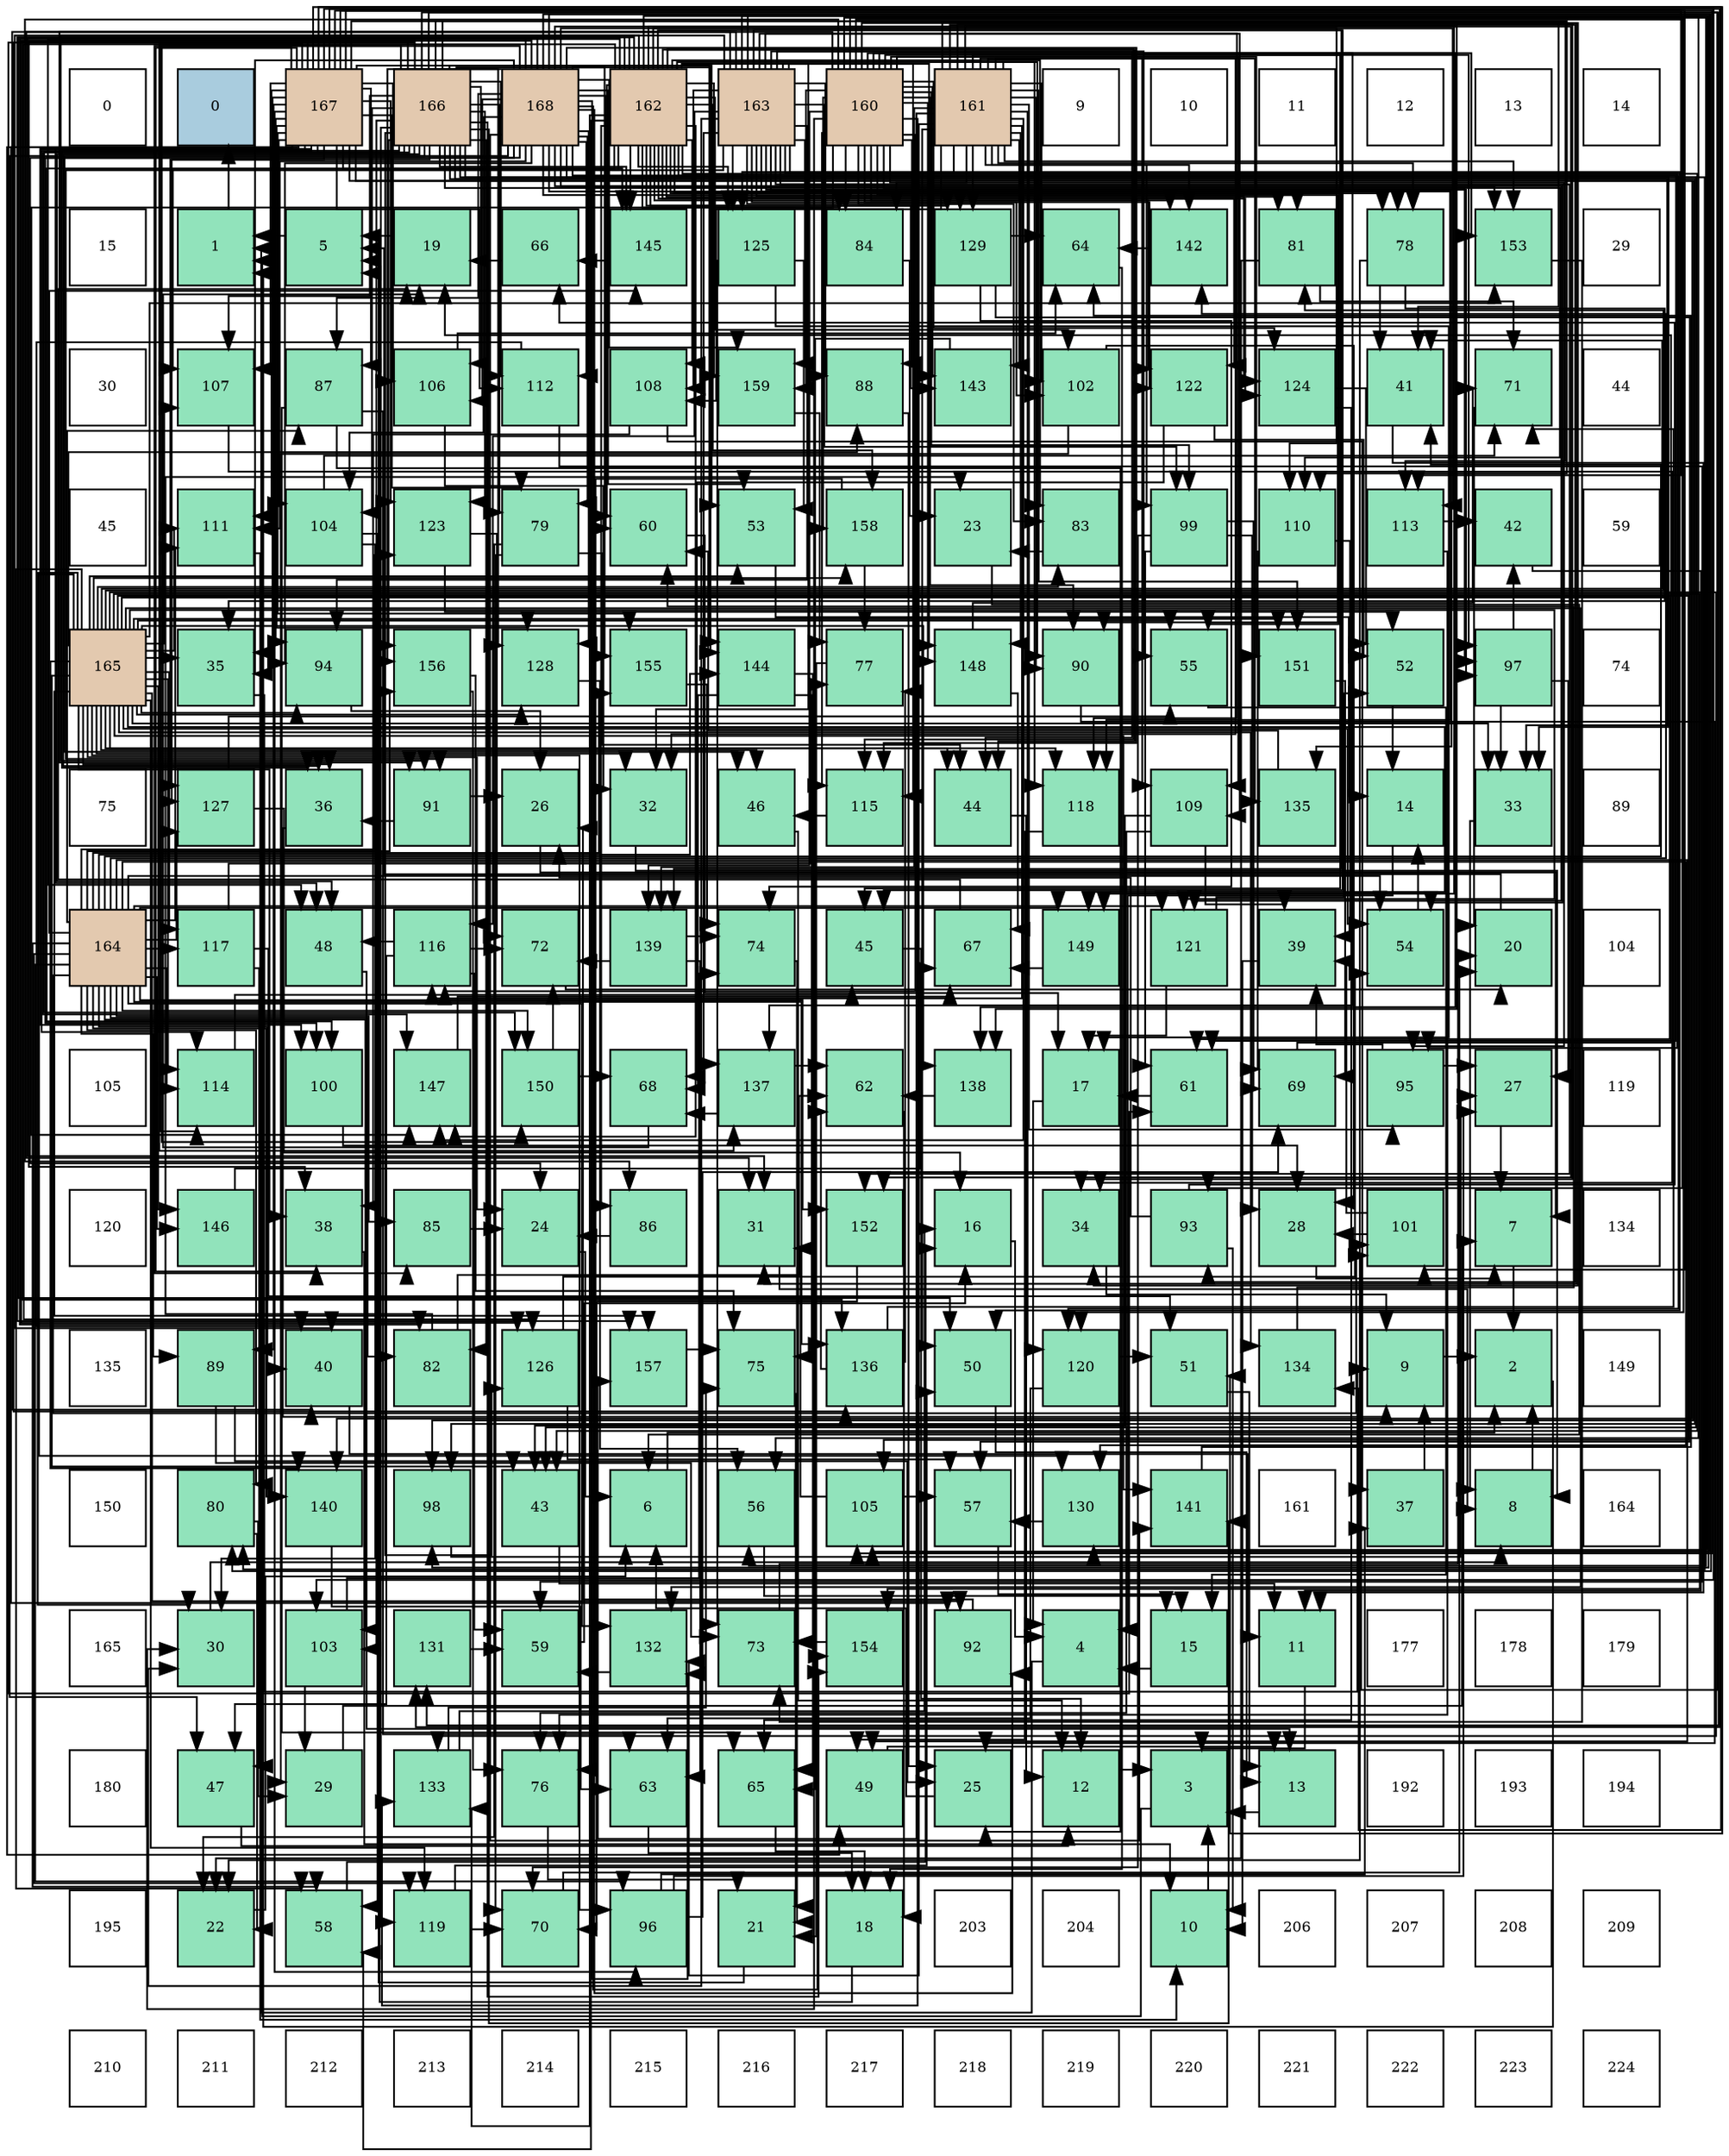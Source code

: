 digraph layout{
 rankdir=TB;
 splines=ortho;
 node [style=filled shape=square fixedsize=true width=0.6];
0[label="0", fontsize=8, fillcolor="#ffffff"];
1[label="0", fontsize=8, fillcolor="#a9ccde"];
2[label="167", fontsize=8, fillcolor="#e3c9af"];
3[label="166", fontsize=8, fillcolor="#e3c9af"];
4[label="168", fontsize=8, fillcolor="#e3c9af"];
5[label="162", fontsize=8, fillcolor="#e3c9af"];
6[label="163", fontsize=8, fillcolor="#e3c9af"];
7[label="160", fontsize=8, fillcolor="#e3c9af"];
8[label="161", fontsize=8, fillcolor="#e3c9af"];
9[label="9", fontsize=8, fillcolor="#ffffff"];
10[label="10", fontsize=8, fillcolor="#ffffff"];
11[label="11", fontsize=8, fillcolor="#ffffff"];
12[label="12", fontsize=8, fillcolor="#ffffff"];
13[label="13", fontsize=8, fillcolor="#ffffff"];
14[label="14", fontsize=8, fillcolor="#ffffff"];
15[label="15", fontsize=8, fillcolor="#ffffff"];
16[label="1", fontsize=8, fillcolor="#91e3bb"];
17[label="5", fontsize=8, fillcolor="#91e3bb"];
18[label="19", fontsize=8, fillcolor="#91e3bb"];
19[label="66", fontsize=8, fillcolor="#91e3bb"];
20[label="145", fontsize=8, fillcolor="#91e3bb"];
21[label="125", fontsize=8, fillcolor="#91e3bb"];
22[label="84", fontsize=8, fillcolor="#91e3bb"];
23[label="129", fontsize=8, fillcolor="#91e3bb"];
24[label="64", fontsize=8, fillcolor="#91e3bb"];
25[label="142", fontsize=8, fillcolor="#91e3bb"];
26[label="81", fontsize=8, fillcolor="#91e3bb"];
27[label="78", fontsize=8, fillcolor="#91e3bb"];
28[label="153", fontsize=8, fillcolor="#91e3bb"];
29[label="29", fontsize=8, fillcolor="#ffffff"];
30[label="30", fontsize=8, fillcolor="#ffffff"];
31[label="107", fontsize=8, fillcolor="#91e3bb"];
32[label="87", fontsize=8, fillcolor="#91e3bb"];
33[label="106", fontsize=8, fillcolor="#91e3bb"];
34[label="112", fontsize=8, fillcolor="#91e3bb"];
35[label="108", fontsize=8, fillcolor="#91e3bb"];
36[label="159", fontsize=8, fillcolor="#91e3bb"];
37[label="88", fontsize=8, fillcolor="#91e3bb"];
38[label="143", fontsize=8, fillcolor="#91e3bb"];
39[label="102", fontsize=8, fillcolor="#91e3bb"];
40[label="122", fontsize=8, fillcolor="#91e3bb"];
41[label="124", fontsize=8, fillcolor="#91e3bb"];
42[label="41", fontsize=8, fillcolor="#91e3bb"];
43[label="71", fontsize=8, fillcolor="#91e3bb"];
44[label="44", fontsize=8, fillcolor="#ffffff"];
45[label="45", fontsize=8, fillcolor="#ffffff"];
46[label="111", fontsize=8, fillcolor="#91e3bb"];
47[label="104", fontsize=8, fillcolor="#91e3bb"];
48[label="123", fontsize=8, fillcolor="#91e3bb"];
49[label="79", fontsize=8, fillcolor="#91e3bb"];
50[label="60", fontsize=8, fillcolor="#91e3bb"];
51[label="53", fontsize=8, fillcolor="#91e3bb"];
52[label="158", fontsize=8, fillcolor="#91e3bb"];
53[label="23", fontsize=8, fillcolor="#91e3bb"];
54[label="83", fontsize=8, fillcolor="#91e3bb"];
55[label="99", fontsize=8, fillcolor="#91e3bb"];
56[label="110", fontsize=8, fillcolor="#91e3bb"];
57[label="113", fontsize=8, fillcolor="#91e3bb"];
58[label="42", fontsize=8, fillcolor="#91e3bb"];
59[label="59", fontsize=8, fillcolor="#ffffff"];
60[label="165", fontsize=8, fillcolor="#e3c9af"];
61[label="35", fontsize=8, fillcolor="#91e3bb"];
62[label="94", fontsize=8, fillcolor="#91e3bb"];
63[label="156", fontsize=8, fillcolor="#91e3bb"];
64[label="128", fontsize=8, fillcolor="#91e3bb"];
65[label="155", fontsize=8, fillcolor="#91e3bb"];
66[label="144", fontsize=8, fillcolor="#91e3bb"];
67[label="77", fontsize=8, fillcolor="#91e3bb"];
68[label="148", fontsize=8, fillcolor="#91e3bb"];
69[label="90", fontsize=8, fillcolor="#91e3bb"];
70[label="55", fontsize=8, fillcolor="#91e3bb"];
71[label="151", fontsize=8, fillcolor="#91e3bb"];
72[label="52", fontsize=8, fillcolor="#91e3bb"];
73[label="97", fontsize=8, fillcolor="#91e3bb"];
74[label="74", fontsize=8, fillcolor="#ffffff"];
75[label="75", fontsize=8, fillcolor="#ffffff"];
76[label="127", fontsize=8, fillcolor="#91e3bb"];
77[label="36", fontsize=8, fillcolor="#91e3bb"];
78[label="91", fontsize=8, fillcolor="#91e3bb"];
79[label="26", fontsize=8, fillcolor="#91e3bb"];
80[label="32", fontsize=8, fillcolor="#91e3bb"];
81[label="46", fontsize=8, fillcolor="#91e3bb"];
82[label="115", fontsize=8, fillcolor="#91e3bb"];
83[label="44", fontsize=8, fillcolor="#91e3bb"];
84[label="118", fontsize=8, fillcolor="#91e3bb"];
85[label="109", fontsize=8, fillcolor="#91e3bb"];
86[label="135", fontsize=8, fillcolor="#91e3bb"];
87[label="14", fontsize=8, fillcolor="#91e3bb"];
88[label="33", fontsize=8, fillcolor="#91e3bb"];
89[label="89", fontsize=8, fillcolor="#ffffff"];
90[label="164", fontsize=8, fillcolor="#e3c9af"];
91[label="117", fontsize=8, fillcolor="#91e3bb"];
92[label="48", fontsize=8, fillcolor="#91e3bb"];
93[label="116", fontsize=8, fillcolor="#91e3bb"];
94[label="72", fontsize=8, fillcolor="#91e3bb"];
95[label="139", fontsize=8, fillcolor="#91e3bb"];
96[label="74", fontsize=8, fillcolor="#91e3bb"];
97[label="45", fontsize=8, fillcolor="#91e3bb"];
98[label="67", fontsize=8, fillcolor="#91e3bb"];
99[label="149", fontsize=8, fillcolor="#91e3bb"];
100[label="121", fontsize=8, fillcolor="#91e3bb"];
101[label="39", fontsize=8, fillcolor="#91e3bb"];
102[label="54", fontsize=8, fillcolor="#91e3bb"];
103[label="20", fontsize=8, fillcolor="#91e3bb"];
104[label="104", fontsize=8, fillcolor="#ffffff"];
105[label="105", fontsize=8, fillcolor="#ffffff"];
106[label="114", fontsize=8, fillcolor="#91e3bb"];
107[label="100", fontsize=8, fillcolor="#91e3bb"];
108[label="147", fontsize=8, fillcolor="#91e3bb"];
109[label="150", fontsize=8, fillcolor="#91e3bb"];
110[label="68", fontsize=8, fillcolor="#91e3bb"];
111[label="137", fontsize=8, fillcolor="#91e3bb"];
112[label="62", fontsize=8, fillcolor="#91e3bb"];
113[label="138", fontsize=8, fillcolor="#91e3bb"];
114[label="17", fontsize=8, fillcolor="#91e3bb"];
115[label="61", fontsize=8, fillcolor="#91e3bb"];
116[label="69", fontsize=8, fillcolor="#91e3bb"];
117[label="95", fontsize=8, fillcolor="#91e3bb"];
118[label="27", fontsize=8, fillcolor="#91e3bb"];
119[label="119", fontsize=8, fillcolor="#ffffff"];
120[label="120", fontsize=8, fillcolor="#ffffff"];
121[label="146", fontsize=8, fillcolor="#91e3bb"];
122[label="38", fontsize=8, fillcolor="#91e3bb"];
123[label="85", fontsize=8, fillcolor="#91e3bb"];
124[label="24", fontsize=8, fillcolor="#91e3bb"];
125[label="86", fontsize=8, fillcolor="#91e3bb"];
126[label="31", fontsize=8, fillcolor="#91e3bb"];
127[label="152", fontsize=8, fillcolor="#91e3bb"];
128[label="16", fontsize=8, fillcolor="#91e3bb"];
129[label="34", fontsize=8, fillcolor="#91e3bb"];
130[label="93", fontsize=8, fillcolor="#91e3bb"];
131[label="28", fontsize=8, fillcolor="#91e3bb"];
132[label="101", fontsize=8, fillcolor="#91e3bb"];
133[label="7", fontsize=8, fillcolor="#91e3bb"];
134[label="134", fontsize=8, fillcolor="#ffffff"];
135[label="135", fontsize=8, fillcolor="#ffffff"];
136[label="89", fontsize=8, fillcolor="#91e3bb"];
137[label="40", fontsize=8, fillcolor="#91e3bb"];
138[label="82", fontsize=8, fillcolor="#91e3bb"];
139[label="126", fontsize=8, fillcolor="#91e3bb"];
140[label="157", fontsize=8, fillcolor="#91e3bb"];
141[label="75", fontsize=8, fillcolor="#91e3bb"];
142[label="136", fontsize=8, fillcolor="#91e3bb"];
143[label="50", fontsize=8, fillcolor="#91e3bb"];
144[label="120", fontsize=8, fillcolor="#91e3bb"];
145[label="51", fontsize=8, fillcolor="#91e3bb"];
146[label="134", fontsize=8, fillcolor="#91e3bb"];
147[label="9", fontsize=8, fillcolor="#91e3bb"];
148[label="2", fontsize=8, fillcolor="#91e3bb"];
149[label="149", fontsize=8, fillcolor="#ffffff"];
150[label="150", fontsize=8, fillcolor="#ffffff"];
151[label="80", fontsize=8, fillcolor="#91e3bb"];
152[label="140", fontsize=8, fillcolor="#91e3bb"];
153[label="98", fontsize=8, fillcolor="#91e3bb"];
154[label="43", fontsize=8, fillcolor="#91e3bb"];
155[label="6", fontsize=8, fillcolor="#91e3bb"];
156[label="56", fontsize=8, fillcolor="#91e3bb"];
157[label="105", fontsize=8, fillcolor="#91e3bb"];
158[label="57", fontsize=8, fillcolor="#91e3bb"];
159[label="130", fontsize=8, fillcolor="#91e3bb"];
160[label="141", fontsize=8, fillcolor="#91e3bb"];
161[label="161", fontsize=8, fillcolor="#ffffff"];
162[label="37", fontsize=8, fillcolor="#91e3bb"];
163[label="8", fontsize=8, fillcolor="#91e3bb"];
164[label="164", fontsize=8, fillcolor="#ffffff"];
165[label="165", fontsize=8, fillcolor="#ffffff"];
166[label="30", fontsize=8, fillcolor="#91e3bb"];
167[label="103", fontsize=8, fillcolor="#91e3bb"];
168[label="131", fontsize=8, fillcolor="#91e3bb"];
169[label="59", fontsize=8, fillcolor="#91e3bb"];
170[label="132", fontsize=8, fillcolor="#91e3bb"];
171[label="73", fontsize=8, fillcolor="#91e3bb"];
172[label="154", fontsize=8, fillcolor="#91e3bb"];
173[label="92", fontsize=8, fillcolor="#91e3bb"];
174[label="4", fontsize=8, fillcolor="#91e3bb"];
175[label="15", fontsize=8, fillcolor="#91e3bb"];
176[label="11", fontsize=8, fillcolor="#91e3bb"];
177[label="177", fontsize=8, fillcolor="#ffffff"];
178[label="178", fontsize=8, fillcolor="#ffffff"];
179[label="179", fontsize=8, fillcolor="#ffffff"];
180[label="180", fontsize=8, fillcolor="#ffffff"];
181[label="47", fontsize=8, fillcolor="#91e3bb"];
182[label="29", fontsize=8, fillcolor="#91e3bb"];
183[label="133", fontsize=8, fillcolor="#91e3bb"];
184[label="76", fontsize=8, fillcolor="#91e3bb"];
185[label="63", fontsize=8, fillcolor="#91e3bb"];
186[label="65", fontsize=8, fillcolor="#91e3bb"];
187[label="49", fontsize=8, fillcolor="#91e3bb"];
188[label="25", fontsize=8, fillcolor="#91e3bb"];
189[label="12", fontsize=8, fillcolor="#91e3bb"];
190[label="3", fontsize=8, fillcolor="#91e3bb"];
191[label="13", fontsize=8, fillcolor="#91e3bb"];
192[label="192", fontsize=8, fillcolor="#ffffff"];
193[label="193", fontsize=8, fillcolor="#ffffff"];
194[label="194", fontsize=8, fillcolor="#ffffff"];
195[label="195", fontsize=8, fillcolor="#ffffff"];
196[label="22", fontsize=8, fillcolor="#91e3bb"];
197[label="58", fontsize=8, fillcolor="#91e3bb"];
198[label="119", fontsize=8, fillcolor="#91e3bb"];
199[label="70", fontsize=8, fillcolor="#91e3bb"];
200[label="96", fontsize=8, fillcolor="#91e3bb"];
201[label="21", fontsize=8, fillcolor="#91e3bb"];
202[label="18", fontsize=8, fillcolor="#91e3bb"];
203[label="203", fontsize=8, fillcolor="#ffffff"];
204[label="204", fontsize=8, fillcolor="#ffffff"];
205[label="10", fontsize=8, fillcolor="#91e3bb"];
206[label="206", fontsize=8, fillcolor="#ffffff"];
207[label="207", fontsize=8, fillcolor="#ffffff"];
208[label="208", fontsize=8, fillcolor="#ffffff"];
209[label="209", fontsize=8, fillcolor="#ffffff"];
210[label="210", fontsize=8, fillcolor="#ffffff"];
211[label="211", fontsize=8, fillcolor="#ffffff"];
212[label="212", fontsize=8, fillcolor="#ffffff"];
213[label="213", fontsize=8, fillcolor="#ffffff"];
214[label="214", fontsize=8, fillcolor="#ffffff"];
215[label="215", fontsize=8, fillcolor="#ffffff"];
216[label="216", fontsize=8, fillcolor="#ffffff"];
217[label="217", fontsize=8, fillcolor="#ffffff"];
218[label="218", fontsize=8, fillcolor="#ffffff"];
219[label="219", fontsize=8, fillcolor="#ffffff"];
220[label="220", fontsize=8, fillcolor="#ffffff"];
221[label="221", fontsize=8, fillcolor="#ffffff"];
222[label="222", fontsize=8, fillcolor="#ffffff"];
223[label="223", fontsize=8, fillcolor="#ffffff"];
224[label="224", fontsize=8, fillcolor="#ffffff"];
edge [constraint=false, style=vis];16 -> 1;
148 -> 16;
190 -> 16;
174 -> 16;
17 -> 16;
155 -> 148;
133 -> 148;
163 -> 148;
147 -> 148;
205 -> 190;
176 -> 190;
189 -> 190;
191 -> 190;
87 -> 174;
175 -> 174;
128 -> 174;
114 -> 174;
202 -> 17;
18 -> 17;
103 -> 17;
201 -> 17;
196 -> 155;
53 -> 155;
124 -> 155;
188 -> 155;
79 -> 133;
118 -> 133;
131 -> 133;
182 -> 133;
166 -> 163;
126 -> 163;
80 -> 163;
88 -> 163;
129 -> 147;
61 -> 147;
77 -> 147;
162 -> 147;
122 -> 205;
101 -> 205;
137 -> 176;
42 -> 176;
58 -> 176;
154 -> 176;
83 -> 189;
97 -> 189;
81 -> 189;
181 -> 189;
92 -> 191;
187 -> 191;
143 -> 191;
145 -> 191;
72 -> 87;
51 -> 87;
102 -> 87;
70 -> 175;
156 -> 175;
158 -> 175;
197 -> 128;
169 -> 128;
50 -> 114;
115 -> 114;
112 -> 202;
185 -> 202;
24 -> 202;
186 -> 202;
19 -> 18;
98 -> 18;
110 -> 18;
116 -> 18;
199 -> 103;
43 -> 103;
94 -> 103;
171 -> 103;
96 -> 201;
141 -> 201;
184 -> 201;
67 -> 201;
27 -> 196;
27 -> 61;
27 -> 42;
49 -> 196;
49 -> 83;
49 -> 199;
151 -> 196;
151 -> 182;
26 -> 196;
26 -> 43;
138 -> 53;
138 -> 112;
54 -> 53;
22 -> 53;
123 -> 124;
125 -> 124;
32 -> 188;
32 -> 185;
32 -> 186;
37 -> 188;
136 -> 188;
136 -> 171;
69 -> 188;
78 -> 79;
78 -> 77;
173 -> 79;
130 -> 205;
130 -> 79;
130 -> 19;
62 -> 79;
117 -> 118;
117 -> 101;
200 -> 118;
200 -> 162;
200 -> 116;
73 -> 118;
73 -> 88;
73 -> 58;
153 -> 118;
55 -> 131;
55 -> 115;
55 -> 116;
55 -> 199;
107 -> 131;
132 -> 131;
132 -> 101;
39 -> 131;
39 -> 182;
167 -> 182;
167 -> 96;
47 -> 166;
47 -> 197;
47 -> 43;
157 -> 126;
157 -> 158;
33 -> 80;
33 -> 24;
31 -> 129;
35 -> 162;
35 -> 122;
85 -> 101;
85 -> 154;
85 -> 184;
56 -> 101;
56 -> 116;
46 -> 205;
34 -> 137;
34 -> 169;
57 -> 58;
57 -> 184;
106 -> 97;
82 -> 81;
93 -> 181;
93 -> 92;
93 -> 169;
93 -> 94;
91 -> 181;
91 -> 145;
91 -> 67;
84 -> 187;
198 -> 143;
198 -> 199;
144 -> 145;
144 -> 185;
100 -> 114;
100 -> 72;
40 -> 72;
40 -> 110;
48 -> 72;
48 -> 94;
41 -> 72;
41 -> 186;
21 -> 114;
21 -> 51;
21 -> 171;
139 -> 102;
139 -> 158;
76 -> 128;
76 -> 70;
64 -> 156;
23 -> 158;
23 -> 24;
23 -> 96;
159 -> 158;
168 -> 169;
170 -> 169;
183 -> 128;
183 -> 141;
146 -> 50;
86 -> 50;
142 -> 112;
142 -> 43;
142 -> 67;
111 -> 112;
111 -> 110;
113 -> 112;
95 -> 185;
95 -> 94;
95 -> 96;
152 -> 185;
160 -> 24;
25 -> 24;
38 -> 186;
66 -> 186;
66 -> 110;
66 -> 141;
20 -> 19;
121 -> 98;
108 -> 98;
68 -> 98;
68 -> 43;
99 -> 98;
109 -> 110;
109 -> 94;
71 -> 116;
127 -> 199;
28 -> 171;
172 -> 171;
65 -> 96;
63 -> 141;
63 -> 184;
140 -> 141;
52 -> 184;
52 -> 67;
36 -> 67;
7 -> 166;
7 -> 129;
7 -> 97;
7 -> 156;
7 -> 26;
7 -> 54;
7 -> 22;
7 -> 125;
7 -> 37;
7 -> 69;
7 -> 78;
7 -> 130;
7 -> 117;
7 -> 73;
7 -> 55;
7 -> 39;
7 -> 85;
7 -> 82;
7 -> 93;
7 -> 144;
7 -> 40;
7 -> 41;
7 -> 183;
7 -> 111;
7 -> 113;
7 -> 95;
7 -> 38;
7 -> 108;
7 -> 68;
7 -> 71;
7 -> 28;
7 -> 52;
7 -> 36;
8 -> 126;
8 -> 80;
8 -> 129;
8 -> 143;
8 -> 27;
8 -> 22;
8 -> 69;
8 -> 130;
8 -> 117;
8 -> 73;
8 -> 55;
8 -> 39;
8 -> 35;
8 -> 85;
8 -> 93;
8 -> 84;
8 -> 144;
8 -> 21;
8 -> 23;
8 -> 170;
8 -> 86;
8 -> 95;
8 -> 25;
8 -> 38;
8 -> 108;
8 -> 68;
8 -> 71;
8 -> 127;
8 -> 28;
8 -> 140;
5 -> 126;
5 -> 137;
5 -> 154;
5 -> 83;
5 -> 97;
5 -> 92;
5 -> 143;
5 -> 70;
5 -> 197;
5 -> 50;
5 -> 27;
5 -> 26;
5 -> 54;
5 -> 22;
5 -> 125;
5 -> 69;
5 -> 78;
5 -> 153;
5 -> 107;
5 -> 39;
5 -> 35;
5 -> 57;
5 -> 82;
5 -> 144;
5 -> 40;
5 -> 41;
5 -> 21;
5 -> 23;
5 -> 183;
5 -> 111;
5 -> 113;
5 -> 25;
5 -> 38;
5 -> 20;
5 -> 108;
5 -> 68;
5 -> 140;
5 -> 52;
5 -> 36;
6 -> 166;
6 -> 126;
6 -> 80;
6 -> 137;
6 -> 83;
6 -> 143;
6 -> 102;
6 -> 70;
6 -> 156;
6 -> 27;
6 -> 37;
6 -> 78;
6 -> 62;
6 -> 117;
6 -> 73;
6 -> 55;
6 -> 31;
6 -> 35;
6 -> 85;
6 -> 82;
6 -> 93;
6 -> 84;
6 -> 40;
6 -> 41;
6 -> 21;
6 -> 23;
6 -> 159;
6 -> 86;
6 -> 111;
6 -> 95;
6 -> 127;
6 -> 36;
90 -> 137;
90 -> 42;
90 -> 187;
90 -> 102;
90 -> 197;
90 -> 151;
90 -> 138;
90 -> 123;
90 -> 32;
90 -> 136;
90 -> 200;
90 -> 132;
90 -> 167;
90 -> 46;
90 -> 106;
90 -> 91;
90 -> 198;
90 -> 100;
90 -> 48;
90 -> 76;
90 -> 159;
90 -> 170;
90 -> 142;
90 -> 152;
90 -> 25;
90 -> 66;
90 -> 20;
90 -> 121;
90 -> 99;
90 -> 109;
90 -> 127;
90 -> 65;
90 -> 63;
60 -> 124;
60 -> 166;
60 -> 80;
60 -> 88;
60 -> 61;
60 -> 77;
60 -> 122;
60 -> 42;
60 -> 154;
60 -> 83;
60 -> 81;
60 -> 51;
60 -> 102;
60 -> 70;
60 -> 197;
60 -> 115;
60 -> 26;
60 -> 54;
60 -> 37;
60 -> 173;
60 -> 62;
60 -> 200;
60 -> 157;
60 -> 31;
60 -> 46;
60 -> 106;
60 -> 91;
60 -> 84;
60 -> 198;
60 -> 100;
60 -> 64;
60 -> 159;
60 -> 170;
60 -> 183;
60 -> 146;
60 -> 113;
60 -> 152;
60 -> 160;
60 -> 121;
60 -> 99;
60 -> 71;
60 -> 28;
60 -> 172;
60 -> 140;
60 -> 52;
3 -> 88;
3 -> 77;
3 -> 122;
3 -> 42;
3 -> 154;
3 -> 81;
3 -> 92;
3 -> 49;
3 -> 151;
3 -> 138;
3 -> 123;
3 -> 153;
3 -> 132;
3 -> 167;
3 -> 47;
3 -> 33;
3 -> 31;
3 -> 56;
3 -> 34;
3 -> 57;
3 -> 106;
3 -> 198;
3 -> 48;
3 -> 139;
3 -> 76;
3 -> 64;
3 -> 168;
3 -> 142;
3 -> 160;
3 -> 66;
3 -> 20;
3 -> 108;
3 -> 109;
3 -> 172;
3 -> 65;
3 -> 63;
2 -> 61;
2 -> 77;
2 -> 122;
2 -> 92;
2 -> 187;
2 -> 145;
2 -> 51;
2 -> 115;
2 -> 49;
2 -> 32;
2 -> 136;
2 -> 173;
2 -> 62;
2 -> 200;
2 -> 153;
2 -> 107;
2 -> 132;
2 -> 167;
2 -> 47;
2 -> 157;
2 -> 33;
2 -> 31;
2 -> 56;
2 -> 46;
2 -> 34;
2 -> 57;
2 -> 48;
2 -> 139;
2 -> 76;
2 -> 64;
2 -> 168;
2 -> 146;
2 -> 152;
2 -> 20;
2 -> 109;
2 -> 65;
4 -> 124;
4 -> 88;
4 -> 61;
4 -> 181;
4 -> 51;
4 -> 50;
4 -> 115;
4 -> 49;
4 -> 151;
4 -> 138;
4 -> 32;
4 -> 69;
4 -> 173;
4 -> 62;
4 -> 107;
4 -> 47;
4 -> 157;
4 -> 33;
4 -> 56;
4 -> 46;
4 -> 34;
4 -> 106;
4 -> 82;
4 -> 84;
4 -> 100;
4 -> 139;
4 -> 64;
4 -> 170;
4 -> 142;
4 -> 160;
4 -> 66;
4 -> 99;
4 -> 28;
4 -> 172;
4 -> 63;
4 -> 36;
edge [constraint=true, style=invis];
0 -> 15 -> 30 -> 45 -> 60 -> 75 -> 90 -> 105 -> 120 -> 135 -> 150 -> 165 -> 180 -> 195 -> 210;
1 -> 16 -> 31 -> 46 -> 61 -> 76 -> 91 -> 106 -> 121 -> 136 -> 151 -> 166 -> 181 -> 196 -> 211;
2 -> 17 -> 32 -> 47 -> 62 -> 77 -> 92 -> 107 -> 122 -> 137 -> 152 -> 167 -> 182 -> 197 -> 212;
3 -> 18 -> 33 -> 48 -> 63 -> 78 -> 93 -> 108 -> 123 -> 138 -> 153 -> 168 -> 183 -> 198 -> 213;
4 -> 19 -> 34 -> 49 -> 64 -> 79 -> 94 -> 109 -> 124 -> 139 -> 154 -> 169 -> 184 -> 199 -> 214;
5 -> 20 -> 35 -> 50 -> 65 -> 80 -> 95 -> 110 -> 125 -> 140 -> 155 -> 170 -> 185 -> 200 -> 215;
6 -> 21 -> 36 -> 51 -> 66 -> 81 -> 96 -> 111 -> 126 -> 141 -> 156 -> 171 -> 186 -> 201 -> 216;
7 -> 22 -> 37 -> 52 -> 67 -> 82 -> 97 -> 112 -> 127 -> 142 -> 157 -> 172 -> 187 -> 202 -> 217;
8 -> 23 -> 38 -> 53 -> 68 -> 83 -> 98 -> 113 -> 128 -> 143 -> 158 -> 173 -> 188 -> 203 -> 218;
9 -> 24 -> 39 -> 54 -> 69 -> 84 -> 99 -> 114 -> 129 -> 144 -> 159 -> 174 -> 189 -> 204 -> 219;
10 -> 25 -> 40 -> 55 -> 70 -> 85 -> 100 -> 115 -> 130 -> 145 -> 160 -> 175 -> 190 -> 205 -> 220;
11 -> 26 -> 41 -> 56 -> 71 -> 86 -> 101 -> 116 -> 131 -> 146 -> 161 -> 176 -> 191 -> 206 -> 221;
12 -> 27 -> 42 -> 57 -> 72 -> 87 -> 102 -> 117 -> 132 -> 147 -> 162 -> 177 -> 192 -> 207 -> 222;
13 -> 28 -> 43 -> 58 -> 73 -> 88 -> 103 -> 118 -> 133 -> 148 -> 163 -> 178 -> 193 -> 208 -> 223;
14 -> 29 -> 44 -> 59 -> 74 -> 89 -> 104 -> 119 -> 134 -> 149 -> 164 -> 179 -> 194 -> 209 -> 224;
rank = same {0 -> 1 -> 2 -> 3 -> 4 -> 5 -> 6 -> 7 -> 8 -> 9 -> 10 -> 11 -> 12 -> 13 -> 14};
rank = same {15 -> 16 -> 17 -> 18 -> 19 -> 20 -> 21 -> 22 -> 23 -> 24 -> 25 -> 26 -> 27 -> 28 -> 29};
rank = same {30 -> 31 -> 32 -> 33 -> 34 -> 35 -> 36 -> 37 -> 38 -> 39 -> 40 -> 41 -> 42 -> 43 -> 44};
rank = same {45 -> 46 -> 47 -> 48 -> 49 -> 50 -> 51 -> 52 -> 53 -> 54 -> 55 -> 56 -> 57 -> 58 -> 59};
rank = same {60 -> 61 -> 62 -> 63 -> 64 -> 65 -> 66 -> 67 -> 68 -> 69 -> 70 -> 71 -> 72 -> 73 -> 74};
rank = same {75 -> 76 -> 77 -> 78 -> 79 -> 80 -> 81 -> 82 -> 83 -> 84 -> 85 -> 86 -> 87 -> 88 -> 89};
rank = same {90 -> 91 -> 92 -> 93 -> 94 -> 95 -> 96 -> 97 -> 98 -> 99 -> 100 -> 101 -> 102 -> 103 -> 104};
rank = same {105 -> 106 -> 107 -> 108 -> 109 -> 110 -> 111 -> 112 -> 113 -> 114 -> 115 -> 116 -> 117 -> 118 -> 119};
rank = same {120 -> 121 -> 122 -> 123 -> 124 -> 125 -> 126 -> 127 -> 128 -> 129 -> 130 -> 131 -> 132 -> 133 -> 134};
rank = same {135 -> 136 -> 137 -> 138 -> 139 -> 140 -> 141 -> 142 -> 143 -> 144 -> 145 -> 146 -> 147 -> 148 -> 149};
rank = same {150 -> 151 -> 152 -> 153 -> 154 -> 155 -> 156 -> 157 -> 158 -> 159 -> 160 -> 161 -> 162 -> 163 -> 164};
rank = same {165 -> 166 -> 167 -> 168 -> 169 -> 170 -> 171 -> 172 -> 173 -> 174 -> 175 -> 176 -> 177 -> 178 -> 179};
rank = same {180 -> 181 -> 182 -> 183 -> 184 -> 185 -> 186 -> 187 -> 188 -> 189 -> 190 -> 191 -> 192 -> 193 -> 194};
rank = same {195 -> 196 -> 197 -> 198 -> 199 -> 200 -> 201 -> 202 -> 203 -> 204 -> 205 -> 206 -> 207 -> 208 -> 209};
rank = same {210 -> 211 -> 212 -> 213 -> 214 -> 215 -> 216 -> 217 -> 218 -> 219 -> 220 -> 221 -> 222 -> 223 -> 224};
}